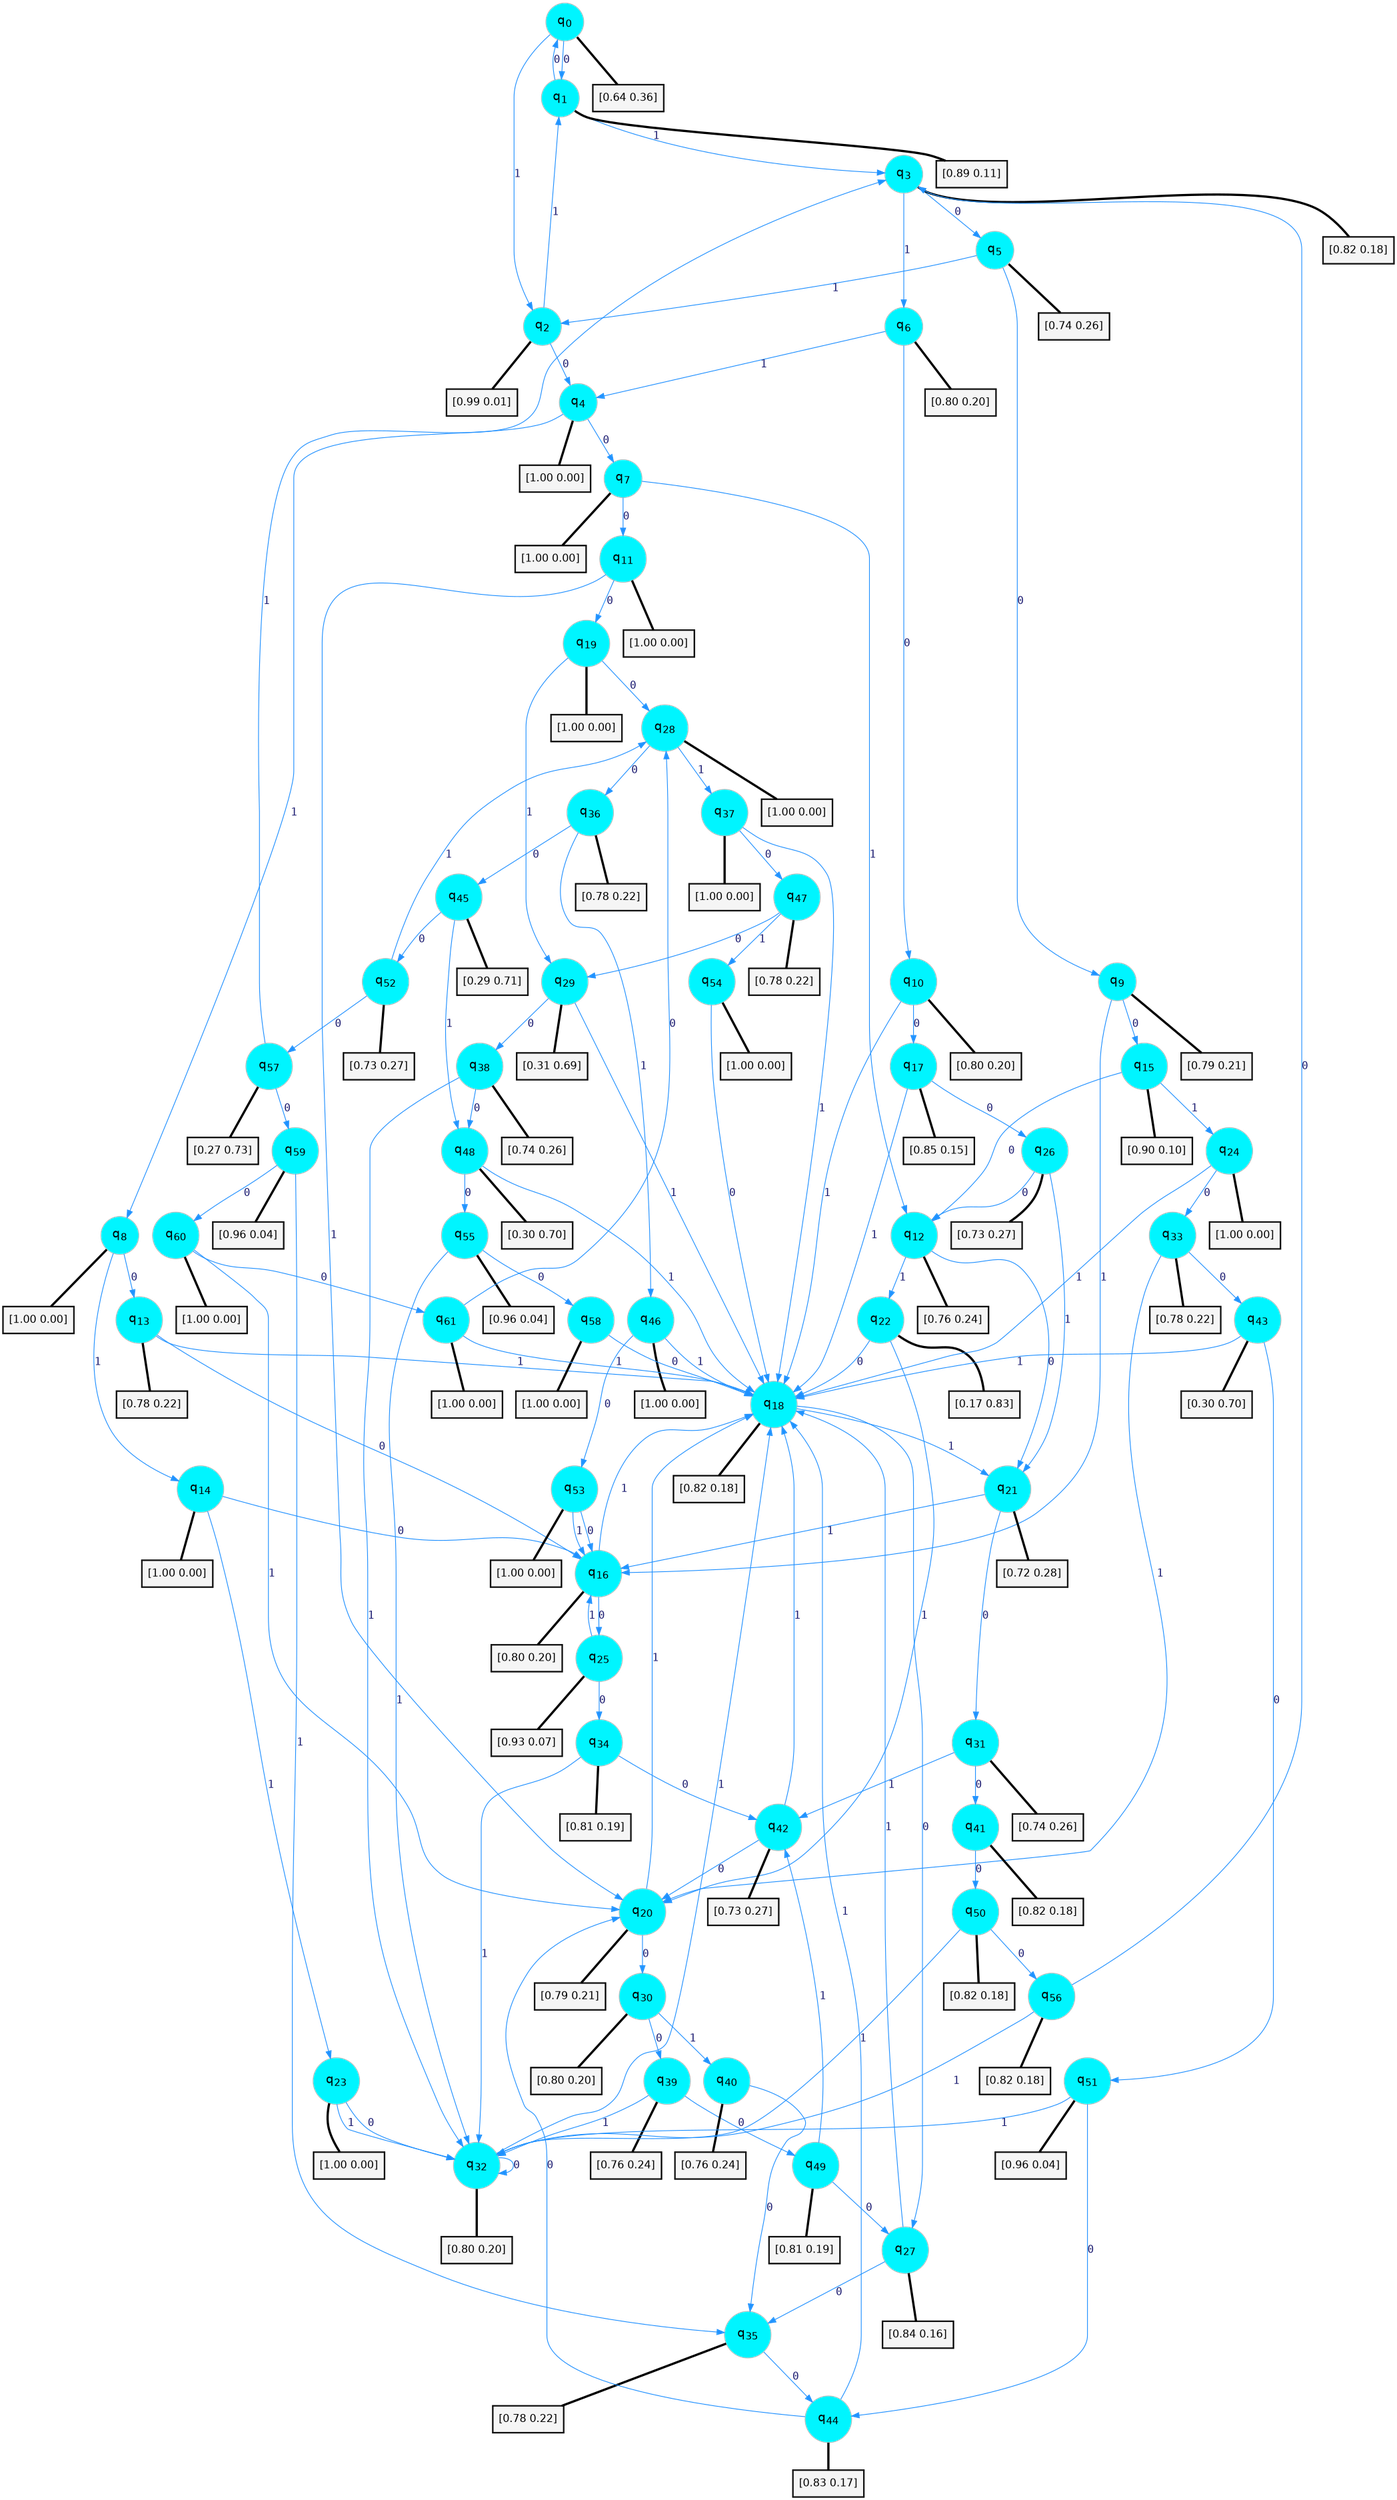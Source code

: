 digraph G {
graph [
bgcolor=transparent, dpi=300, rankdir=TD, size="40,25"];
node [
color=gray, fillcolor=turquoise1, fontcolor=black, fontname=Helvetica, fontsize=16, fontweight=bold, shape=circle, style=filled];
edge [
arrowsize=1, color=dodgerblue1, fontcolor=midnightblue, fontname=courier, fontweight=bold, penwidth=1, style=solid, weight=20];
0[label=<q<SUB>0</SUB>>];
1[label=<q<SUB>1</SUB>>];
2[label=<q<SUB>2</SUB>>];
3[label=<q<SUB>3</SUB>>];
4[label=<q<SUB>4</SUB>>];
5[label=<q<SUB>5</SUB>>];
6[label=<q<SUB>6</SUB>>];
7[label=<q<SUB>7</SUB>>];
8[label=<q<SUB>8</SUB>>];
9[label=<q<SUB>9</SUB>>];
10[label=<q<SUB>10</SUB>>];
11[label=<q<SUB>11</SUB>>];
12[label=<q<SUB>12</SUB>>];
13[label=<q<SUB>13</SUB>>];
14[label=<q<SUB>14</SUB>>];
15[label=<q<SUB>15</SUB>>];
16[label=<q<SUB>16</SUB>>];
17[label=<q<SUB>17</SUB>>];
18[label=<q<SUB>18</SUB>>];
19[label=<q<SUB>19</SUB>>];
20[label=<q<SUB>20</SUB>>];
21[label=<q<SUB>21</SUB>>];
22[label=<q<SUB>22</SUB>>];
23[label=<q<SUB>23</SUB>>];
24[label=<q<SUB>24</SUB>>];
25[label=<q<SUB>25</SUB>>];
26[label=<q<SUB>26</SUB>>];
27[label=<q<SUB>27</SUB>>];
28[label=<q<SUB>28</SUB>>];
29[label=<q<SUB>29</SUB>>];
30[label=<q<SUB>30</SUB>>];
31[label=<q<SUB>31</SUB>>];
32[label=<q<SUB>32</SUB>>];
33[label=<q<SUB>33</SUB>>];
34[label=<q<SUB>34</SUB>>];
35[label=<q<SUB>35</SUB>>];
36[label=<q<SUB>36</SUB>>];
37[label=<q<SUB>37</SUB>>];
38[label=<q<SUB>38</SUB>>];
39[label=<q<SUB>39</SUB>>];
40[label=<q<SUB>40</SUB>>];
41[label=<q<SUB>41</SUB>>];
42[label=<q<SUB>42</SUB>>];
43[label=<q<SUB>43</SUB>>];
44[label=<q<SUB>44</SUB>>];
45[label=<q<SUB>45</SUB>>];
46[label=<q<SUB>46</SUB>>];
47[label=<q<SUB>47</SUB>>];
48[label=<q<SUB>48</SUB>>];
49[label=<q<SUB>49</SUB>>];
50[label=<q<SUB>50</SUB>>];
51[label=<q<SUB>51</SUB>>];
52[label=<q<SUB>52</SUB>>];
53[label=<q<SUB>53</SUB>>];
54[label=<q<SUB>54</SUB>>];
55[label=<q<SUB>55</SUB>>];
56[label=<q<SUB>56</SUB>>];
57[label=<q<SUB>57</SUB>>];
58[label=<q<SUB>58</SUB>>];
59[label=<q<SUB>59</SUB>>];
60[label=<q<SUB>60</SUB>>];
61[label=<q<SUB>61</SUB>>];
62[label="[0.64 0.36]", shape=box,fontcolor=black, fontname=Helvetica, fontsize=14, penwidth=2, fillcolor=whitesmoke,color=black];
63[label="[0.89 0.11]", shape=box,fontcolor=black, fontname=Helvetica, fontsize=14, penwidth=2, fillcolor=whitesmoke,color=black];
64[label="[0.99 0.01]", shape=box,fontcolor=black, fontname=Helvetica, fontsize=14, penwidth=2, fillcolor=whitesmoke,color=black];
65[label="[0.82 0.18]", shape=box,fontcolor=black, fontname=Helvetica, fontsize=14, penwidth=2, fillcolor=whitesmoke,color=black];
66[label="[1.00 0.00]", shape=box,fontcolor=black, fontname=Helvetica, fontsize=14, penwidth=2, fillcolor=whitesmoke,color=black];
67[label="[0.74 0.26]", shape=box,fontcolor=black, fontname=Helvetica, fontsize=14, penwidth=2, fillcolor=whitesmoke,color=black];
68[label="[0.80 0.20]", shape=box,fontcolor=black, fontname=Helvetica, fontsize=14, penwidth=2, fillcolor=whitesmoke,color=black];
69[label="[1.00 0.00]", shape=box,fontcolor=black, fontname=Helvetica, fontsize=14, penwidth=2, fillcolor=whitesmoke,color=black];
70[label="[1.00 0.00]", shape=box,fontcolor=black, fontname=Helvetica, fontsize=14, penwidth=2, fillcolor=whitesmoke,color=black];
71[label="[0.79 0.21]", shape=box,fontcolor=black, fontname=Helvetica, fontsize=14, penwidth=2, fillcolor=whitesmoke,color=black];
72[label="[0.80 0.20]", shape=box,fontcolor=black, fontname=Helvetica, fontsize=14, penwidth=2, fillcolor=whitesmoke,color=black];
73[label="[1.00 0.00]", shape=box,fontcolor=black, fontname=Helvetica, fontsize=14, penwidth=2, fillcolor=whitesmoke,color=black];
74[label="[0.76 0.24]", shape=box,fontcolor=black, fontname=Helvetica, fontsize=14, penwidth=2, fillcolor=whitesmoke,color=black];
75[label="[0.78 0.22]", shape=box,fontcolor=black, fontname=Helvetica, fontsize=14, penwidth=2, fillcolor=whitesmoke,color=black];
76[label="[1.00 0.00]", shape=box,fontcolor=black, fontname=Helvetica, fontsize=14, penwidth=2, fillcolor=whitesmoke,color=black];
77[label="[0.90 0.10]", shape=box,fontcolor=black, fontname=Helvetica, fontsize=14, penwidth=2, fillcolor=whitesmoke,color=black];
78[label="[0.80 0.20]", shape=box,fontcolor=black, fontname=Helvetica, fontsize=14, penwidth=2, fillcolor=whitesmoke,color=black];
79[label="[0.85 0.15]", shape=box,fontcolor=black, fontname=Helvetica, fontsize=14, penwidth=2, fillcolor=whitesmoke,color=black];
80[label="[0.82 0.18]", shape=box,fontcolor=black, fontname=Helvetica, fontsize=14, penwidth=2, fillcolor=whitesmoke,color=black];
81[label="[1.00 0.00]", shape=box,fontcolor=black, fontname=Helvetica, fontsize=14, penwidth=2, fillcolor=whitesmoke,color=black];
82[label="[0.79 0.21]", shape=box,fontcolor=black, fontname=Helvetica, fontsize=14, penwidth=2, fillcolor=whitesmoke,color=black];
83[label="[0.72 0.28]", shape=box,fontcolor=black, fontname=Helvetica, fontsize=14, penwidth=2, fillcolor=whitesmoke,color=black];
84[label="[0.17 0.83]", shape=box,fontcolor=black, fontname=Helvetica, fontsize=14, penwidth=2, fillcolor=whitesmoke,color=black];
85[label="[1.00 0.00]", shape=box,fontcolor=black, fontname=Helvetica, fontsize=14, penwidth=2, fillcolor=whitesmoke,color=black];
86[label="[1.00 0.00]", shape=box,fontcolor=black, fontname=Helvetica, fontsize=14, penwidth=2, fillcolor=whitesmoke,color=black];
87[label="[0.93 0.07]", shape=box,fontcolor=black, fontname=Helvetica, fontsize=14, penwidth=2, fillcolor=whitesmoke,color=black];
88[label="[0.73 0.27]", shape=box,fontcolor=black, fontname=Helvetica, fontsize=14, penwidth=2, fillcolor=whitesmoke,color=black];
89[label="[0.84 0.16]", shape=box,fontcolor=black, fontname=Helvetica, fontsize=14, penwidth=2, fillcolor=whitesmoke,color=black];
90[label="[1.00 0.00]", shape=box,fontcolor=black, fontname=Helvetica, fontsize=14, penwidth=2, fillcolor=whitesmoke,color=black];
91[label="[0.31 0.69]", shape=box,fontcolor=black, fontname=Helvetica, fontsize=14, penwidth=2, fillcolor=whitesmoke,color=black];
92[label="[0.80 0.20]", shape=box,fontcolor=black, fontname=Helvetica, fontsize=14, penwidth=2, fillcolor=whitesmoke,color=black];
93[label="[0.74 0.26]", shape=box,fontcolor=black, fontname=Helvetica, fontsize=14, penwidth=2, fillcolor=whitesmoke,color=black];
94[label="[0.80 0.20]", shape=box,fontcolor=black, fontname=Helvetica, fontsize=14, penwidth=2, fillcolor=whitesmoke,color=black];
95[label="[0.78 0.22]", shape=box,fontcolor=black, fontname=Helvetica, fontsize=14, penwidth=2, fillcolor=whitesmoke,color=black];
96[label="[0.81 0.19]", shape=box,fontcolor=black, fontname=Helvetica, fontsize=14, penwidth=2, fillcolor=whitesmoke,color=black];
97[label="[0.78 0.22]", shape=box,fontcolor=black, fontname=Helvetica, fontsize=14, penwidth=2, fillcolor=whitesmoke,color=black];
98[label="[0.78 0.22]", shape=box,fontcolor=black, fontname=Helvetica, fontsize=14, penwidth=2, fillcolor=whitesmoke,color=black];
99[label="[1.00 0.00]", shape=box,fontcolor=black, fontname=Helvetica, fontsize=14, penwidth=2, fillcolor=whitesmoke,color=black];
100[label="[0.74 0.26]", shape=box,fontcolor=black, fontname=Helvetica, fontsize=14, penwidth=2, fillcolor=whitesmoke,color=black];
101[label="[0.76 0.24]", shape=box,fontcolor=black, fontname=Helvetica, fontsize=14, penwidth=2, fillcolor=whitesmoke,color=black];
102[label="[0.76 0.24]", shape=box,fontcolor=black, fontname=Helvetica, fontsize=14, penwidth=2, fillcolor=whitesmoke,color=black];
103[label="[0.82 0.18]", shape=box,fontcolor=black, fontname=Helvetica, fontsize=14, penwidth=2, fillcolor=whitesmoke,color=black];
104[label="[0.73 0.27]", shape=box,fontcolor=black, fontname=Helvetica, fontsize=14, penwidth=2, fillcolor=whitesmoke,color=black];
105[label="[0.30 0.70]", shape=box,fontcolor=black, fontname=Helvetica, fontsize=14, penwidth=2, fillcolor=whitesmoke,color=black];
106[label="[0.83 0.17]", shape=box,fontcolor=black, fontname=Helvetica, fontsize=14, penwidth=2, fillcolor=whitesmoke,color=black];
107[label="[0.29 0.71]", shape=box,fontcolor=black, fontname=Helvetica, fontsize=14, penwidth=2, fillcolor=whitesmoke,color=black];
108[label="[1.00 0.00]", shape=box,fontcolor=black, fontname=Helvetica, fontsize=14, penwidth=2, fillcolor=whitesmoke,color=black];
109[label="[0.78 0.22]", shape=box,fontcolor=black, fontname=Helvetica, fontsize=14, penwidth=2, fillcolor=whitesmoke,color=black];
110[label="[0.30 0.70]", shape=box,fontcolor=black, fontname=Helvetica, fontsize=14, penwidth=2, fillcolor=whitesmoke,color=black];
111[label="[0.81 0.19]", shape=box,fontcolor=black, fontname=Helvetica, fontsize=14, penwidth=2, fillcolor=whitesmoke,color=black];
112[label="[0.82 0.18]", shape=box,fontcolor=black, fontname=Helvetica, fontsize=14, penwidth=2, fillcolor=whitesmoke,color=black];
113[label="[0.96 0.04]", shape=box,fontcolor=black, fontname=Helvetica, fontsize=14, penwidth=2, fillcolor=whitesmoke,color=black];
114[label="[0.73 0.27]", shape=box,fontcolor=black, fontname=Helvetica, fontsize=14, penwidth=2, fillcolor=whitesmoke,color=black];
115[label="[1.00 0.00]", shape=box,fontcolor=black, fontname=Helvetica, fontsize=14, penwidth=2, fillcolor=whitesmoke,color=black];
116[label="[1.00 0.00]", shape=box,fontcolor=black, fontname=Helvetica, fontsize=14, penwidth=2, fillcolor=whitesmoke,color=black];
117[label="[0.96 0.04]", shape=box,fontcolor=black, fontname=Helvetica, fontsize=14, penwidth=2, fillcolor=whitesmoke,color=black];
118[label="[0.82 0.18]", shape=box,fontcolor=black, fontname=Helvetica, fontsize=14, penwidth=2, fillcolor=whitesmoke,color=black];
119[label="[0.27 0.73]", shape=box,fontcolor=black, fontname=Helvetica, fontsize=14, penwidth=2, fillcolor=whitesmoke,color=black];
120[label="[1.00 0.00]", shape=box,fontcolor=black, fontname=Helvetica, fontsize=14, penwidth=2, fillcolor=whitesmoke,color=black];
121[label="[0.96 0.04]", shape=box,fontcolor=black, fontname=Helvetica, fontsize=14, penwidth=2, fillcolor=whitesmoke,color=black];
122[label="[1.00 0.00]", shape=box,fontcolor=black, fontname=Helvetica, fontsize=14, penwidth=2, fillcolor=whitesmoke,color=black];
123[label="[1.00 0.00]", shape=box,fontcolor=black, fontname=Helvetica, fontsize=14, penwidth=2, fillcolor=whitesmoke,color=black];
0->1 [label=0];
0->2 [label=1];
0->62 [arrowhead=none, penwidth=3,color=black];
1->0 [label=0];
1->3 [label=1];
1->63 [arrowhead=none, penwidth=3,color=black];
2->4 [label=0];
2->1 [label=1];
2->64 [arrowhead=none, penwidth=3,color=black];
3->5 [label=0];
3->6 [label=1];
3->65 [arrowhead=none, penwidth=3,color=black];
4->7 [label=0];
4->8 [label=1];
4->66 [arrowhead=none, penwidth=3,color=black];
5->9 [label=0];
5->2 [label=1];
5->67 [arrowhead=none, penwidth=3,color=black];
6->10 [label=0];
6->4 [label=1];
6->68 [arrowhead=none, penwidth=3,color=black];
7->11 [label=0];
7->12 [label=1];
7->69 [arrowhead=none, penwidth=3,color=black];
8->13 [label=0];
8->14 [label=1];
8->70 [arrowhead=none, penwidth=3,color=black];
9->15 [label=0];
9->16 [label=1];
9->71 [arrowhead=none, penwidth=3,color=black];
10->17 [label=0];
10->18 [label=1];
10->72 [arrowhead=none, penwidth=3,color=black];
11->19 [label=0];
11->20 [label=1];
11->73 [arrowhead=none, penwidth=3,color=black];
12->21 [label=0];
12->22 [label=1];
12->74 [arrowhead=none, penwidth=3,color=black];
13->16 [label=0];
13->18 [label=1];
13->75 [arrowhead=none, penwidth=3,color=black];
14->16 [label=0];
14->23 [label=1];
14->76 [arrowhead=none, penwidth=3,color=black];
15->12 [label=0];
15->24 [label=1];
15->77 [arrowhead=none, penwidth=3,color=black];
16->25 [label=0];
16->18 [label=1];
16->78 [arrowhead=none, penwidth=3,color=black];
17->26 [label=0];
17->18 [label=1];
17->79 [arrowhead=none, penwidth=3,color=black];
18->27 [label=0];
18->21 [label=1];
18->80 [arrowhead=none, penwidth=3,color=black];
19->28 [label=0];
19->29 [label=1];
19->81 [arrowhead=none, penwidth=3,color=black];
20->30 [label=0];
20->18 [label=1];
20->82 [arrowhead=none, penwidth=3,color=black];
21->31 [label=0];
21->16 [label=1];
21->83 [arrowhead=none, penwidth=3,color=black];
22->18 [label=0];
22->20 [label=1];
22->84 [arrowhead=none, penwidth=3,color=black];
23->32 [label=0];
23->32 [label=1];
23->85 [arrowhead=none, penwidth=3,color=black];
24->33 [label=0];
24->18 [label=1];
24->86 [arrowhead=none, penwidth=3,color=black];
25->34 [label=0];
25->16 [label=1];
25->87 [arrowhead=none, penwidth=3,color=black];
26->12 [label=0];
26->21 [label=1];
26->88 [arrowhead=none, penwidth=3,color=black];
27->35 [label=0];
27->18 [label=1];
27->89 [arrowhead=none, penwidth=3,color=black];
28->36 [label=0];
28->37 [label=1];
28->90 [arrowhead=none, penwidth=3,color=black];
29->38 [label=0];
29->18 [label=1];
29->91 [arrowhead=none, penwidth=3,color=black];
30->39 [label=0];
30->40 [label=1];
30->92 [arrowhead=none, penwidth=3,color=black];
31->41 [label=0];
31->42 [label=1];
31->93 [arrowhead=none, penwidth=3,color=black];
32->32 [label=0];
32->18 [label=1];
32->94 [arrowhead=none, penwidth=3,color=black];
33->43 [label=0];
33->20 [label=1];
33->95 [arrowhead=none, penwidth=3,color=black];
34->42 [label=0];
34->32 [label=1];
34->96 [arrowhead=none, penwidth=3,color=black];
35->44 [label=0];
35->97 [arrowhead=none, penwidth=3,color=black];
36->45 [label=0];
36->46 [label=1];
36->98 [arrowhead=none, penwidth=3,color=black];
37->47 [label=0];
37->18 [label=1];
37->99 [arrowhead=none, penwidth=3,color=black];
38->48 [label=0];
38->32 [label=1];
38->100 [arrowhead=none, penwidth=3,color=black];
39->49 [label=0];
39->32 [label=1];
39->101 [arrowhead=none, penwidth=3,color=black];
40->35 [label=0];
40->102 [arrowhead=none, penwidth=3,color=black];
41->50 [label=0];
41->103 [arrowhead=none, penwidth=3,color=black];
42->20 [label=0];
42->18 [label=1];
42->104 [arrowhead=none, penwidth=3,color=black];
43->51 [label=0];
43->18 [label=1];
43->105 [arrowhead=none, penwidth=3,color=black];
44->20 [label=0];
44->18 [label=1];
44->106 [arrowhead=none, penwidth=3,color=black];
45->52 [label=0];
45->48 [label=1];
45->107 [arrowhead=none, penwidth=3,color=black];
46->53 [label=0];
46->18 [label=1];
46->108 [arrowhead=none, penwidth=3,color=black];
47->29 [label=0];
47->54 [label=1];
47->109 [arrowhead=none, penwidth=3,color=black];
48->55 [label=0];
48->18 [label=1];
48->110 [arrowhead=none, penwidth=3,color=black];
49->27 [label=0];
49->42 [label=1];
49->111 [arrowhead=none, penwidth=3,color=black];
50->56 [label=0];
50->32 [label=1];
50->112 [arrowhead=none, penwidth=3,color=black];
51->44 [label=0];
51->32 [label=1];
51->113 [arrowhead=none, penwidth=3,color=black];
52->57 [label=0];
52->28 [label=1];
52->114 [arrowhead=none, penwidth=3,color=black];
53->16 [label=0];
53->16 [label=1];
53->115 [arrowhead=none, penwidth=3,color=black];
54->18 [label=0];
54->116 [arrowhead=none, penwidth=3,color=black];
55->58 [label=0];
55->32 [label=1];
55->117 [arrowhead=none, penwidth=3,color=black];
56->3 [label=0];
56->32 [label=1];
56->118 [arrowhead=none, penwidth=3,color=black];
57->59 [label=0];
57->3 [label=1];
57->119 [arrowhead=none, penwidth=3,color=black];
58->18 [label=0];
58->120 [arrowhead=none, penwidth=3,color=black];
59->60 [label=0];
59->35 [label=1];
59->121 [arrowhead=none, penwidth=3,color=black];
60->61 [label=0];
60->20 [label=1];
60->122 [arrowhead=none, penwidth=3,color=black];
61->28 [label=0];
61->18 [label=1];
61->123 [arrowhead=none, penwidth=3,color=black];
}
